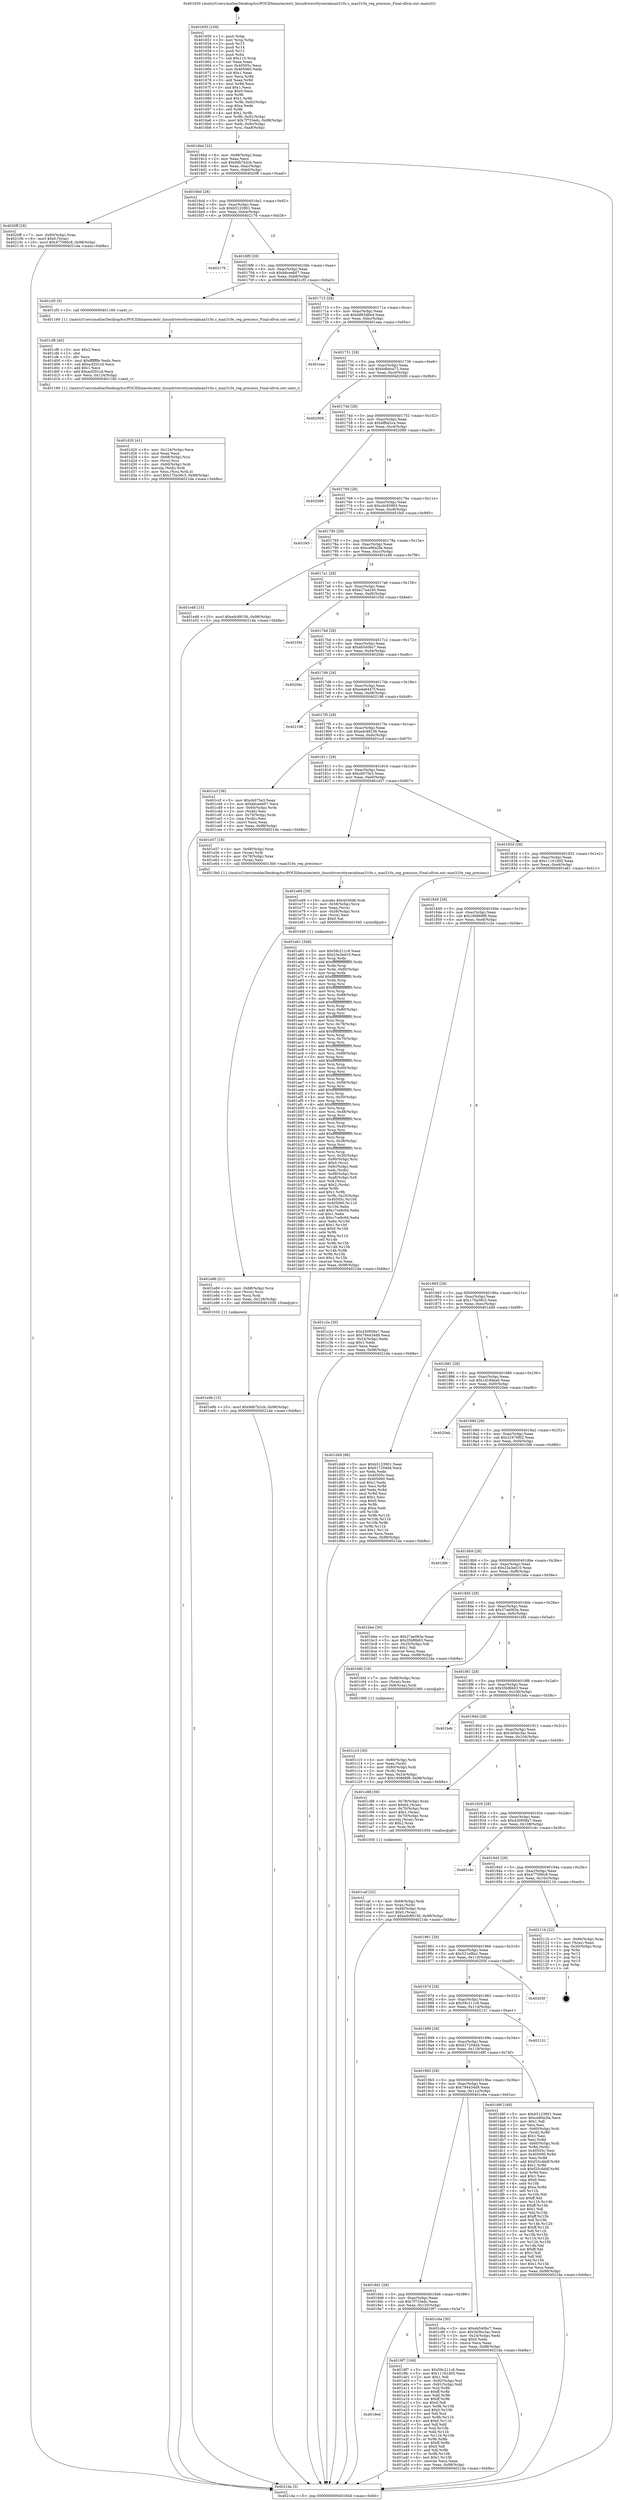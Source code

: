 digraph "0x401650" {
  label = "0x401650 (/mnt/c/Users/mathe/Desktop/tcc/POCII/binaries/extr_linuxdriversttyserialmax310x.c_max310x_reg_precious_Final-ollvm.out::main(0))"
  labelloc = "t"
  node[shape=record]

  Entry [label="",width=0.3,height=0.3,shape=circle,fillcolor=black,style=filled]
  "0x4016bd" [label="{
     0x4016bd [32]\l
     | [instrs]\l
     &nbsp;&nbsp;0x4016bd \<+6\>: mov -0x98(%rbp),%eax\l
     &nbsp;&nbsp;0x4016c3 \<+2\>: mov %eax,%ecx\l
     &nbsp;&nbsp;0x4016c5 \<+6\>: sub $0x9db7b2cb,%ecx\l
     &nbsp;&nbsp;0x4016cb \<+6\>: mov %eax,-0xac(%rbp)\l
     &nbsp;&nbsp;0x4016d1 \<+6\>: mov %ecx,-0xb0(%rbp)\l
     &nbsp;&nbsp;0x4016d7 \<+6\>: je 00000000004020ff \<main+0xaaf\>\l
  }"]
  "0x4020ff" [label="{
     0x4020ff [28]\l
     | [instrs]\l
     &nbsp;&nbsp;0x4020ff \<+7\>: mov -0x90(%rbp),%rax\l
     &nbsp;&nbsp;0x402106 \<+6\>: movl $0x0,(%rax)\l
     &nbsp;&nbsp;0x40210c \<+10\>: movl $0x477090c8,-0x98(%rbp)\l
     &nbsp;&nbsp;0x402116 \<+5\>: jmp 00000000004021da \<main+0xb8a\>\l
  }"]
  "0x4016dd" [label="{
     0x4016dd [28]\l
     | [instrs]\l
     &nbsp;&nbsp;0x4016dd \<+5\>: jmp 00000000004016e2 \<main+0x92\>\l
     &nbsp;&nbsp;0x4016e2 \<+6\>: mov -0xac(%rbp),%eax\l
     &nbsp;&nbsp;0x4016e8 \<+5\>: sub $0xb5123901,%eax\l
     &nbsp;&nbsp;0x4016ed \<+6\>: mov %eax,-0xb4(%rbp)\l
     &nbsp;&nbsp;0x4016f3 \<+6\>: je 0000000000402176 \<main+0xb26\>\l
  }"]
  Exit [label="",width=0.3,height=0.3,shape=circle,fillcolor=black,style=filled,peripheries=2]
  "0x402176" [label="{
     0x402176\l
  }", style=dashed]
  "0x4016f9" [label="{
     0x4016f9 [28]\l
     | [instrs]\l
     &nbsp;&nbsp;0x4016f9 \<+5\>: jmp 00000000004016fe \<main+0xae\>\l
     &nbsp;&nbsp;0x4016fe \<+6\>: mov -0xac(%rbp),%eax\l
     &nbsp;&nbsp;0x401704 \<+5\>: sub $0xb6ceeb07,%eax\l
     &nbsp;&nbsp;0x401709 \<+6\>: mov %eax,-0xb8(%rbp)\l
     &nbsp;&nbsp;0x40170f \<+6\>: je 0000000000401cf3 \<main+0x6a3\>\l
  }"]
  "0x401e9b" [label="{
     0x401e9b [15]\l
     | [instrs]\l
     &nbsp;&nbsp;0x401e9b \<+10\>: movl $0x9db7b2cb,-0x98(%rbp)\l
     &nbsp;&nbsp;0x401ea5 \<+5\>: jmp 00000000004021da \<main+0xb8a\>\l
  }"]
  "0x401cf3" [label="{
     0x401cf3 [5]\l
     | [instrs]\l
     &nbsp;&nbsp;0x401cf3 \<+5\>: call 0000000000401160 \<next_i\>\l
     | [calls]\l
     &nbsp;&nbsp;0x401160 \{1\} (/mnt/c/Users/mathe/Desktop/tcc/POCII/binaries/extr_linuxdriversttyserialmax310x.c_max310x_reg_precious_Final-ollvm.out::next_i)\l
  }"]
  "0x401715" [label="{
     0x401715 [28]\l
     | [instrs]\l
     &nbsp;&nbsp;0x401715 \<+5\>: jmp 000000000040171a \<main+0xca\>\l
     &nbsp;&nbsp;0x40171a \<+6\>: mov -0xac(%rbp),%eax\l
     &nbsp;&nbsp;0x401720 \<+5\>: sub $0xb883d6e4,%eax\l
     &nbsp;&nbsp;0x401725 \<+6\>: mov %eax,-0xbc(%rbp)\l
     &nbsp;&nbsp;0x40172b \<+6\>: je 0000000000401eaa \<main+0x85a\>\l
  }"]
  "0x401e86" [label="{
     0x401e86 [21]\l
     | [instrs]\l
     &nbsp;&nbsp;0x401e86 \<+4\>: mov -0x68(%rbp),%rcx\l
     &nbsp;&nbsp;0x401e8a \<+3\>: mov (%rcx),%rcx\l
     &nbsp;&nbsp;0x401e8d \<+3\>: mov %rcx,%rdi\l
     &nbsp;&nbsp;0x401e90 \<+6\>: mov %eax,-0x128(%rbp)\l
     &nbsp;&nbsp;0x401e96 \<+5\>: call 0000000000401030 \<free@plt\>\l
     | [calls]\l
     &nbsp;&nbsp;0x401030 \{1\} (unknown)\l
  }"]
  "0x401eaa" [label="{
     0x401eaa\l
  }", style=dashed]
  "0x401731" [label="{
     0x401731 [28]\l
     | [instrs]\l
     &nbsp;&nbsp;0x401731 \<+5\>: jmp 0000000000401736 \<main+0xe6\>\l
     &nbsp;&nbsp;0x401736 \<+6\>: mov -0xac(%rbp),%eax\l
     &nbsp;&nbsp;0x40173c \<+5\>: sub $0xbdbbca72,%eax\l
     &nbsp;&nbsp;0x401741 \<+6\>: mov %eax,-0xc0(%rbp)\l
     &nbsp;&nbsp;0x401747 \<+6\>: je 0000000000402009 \<main+0x9b9\>\l
  }"]
  "0x401e69" [label="{
     0x401e69 [29]\l
     | [instrs]\l
     &nbsp;&nbsp;0x401e69 \<+10\>: movabs $0x4030d6,%rdi\l
     &nbsp;&nbsp;0x401e73 \<+4\>: mov -0x58(%rbp),%rcx\l
     &nbsp;&nbsp;0x401e77 \<+2\>: mov %eax,(%rcx)\l
     &nbsp;&nbsp;0x401e79 \<+4\>: mov -0x58(%rbp),%rcx\l
     &nbsp;&nbsp;0x401e7d \<+2\>: mov (%rcx),%esi\l
     &nbsp;&nbsp;0x401e7f \<+2\>: mov $0x0,%al\l
     &nbsp;&nbsp;0x401e81 \<+5\>: call 0000000000401040 \<printf@plt\>\l
     | [calls]\l
     &nbsp;&nbsp;0x401040 \{1\} (unknown)\l
  }"]
  "0x402009" [label="{
     0x402009\l
  }", style=dashed]
  "0x40174d" [label="{
     0x40174d [28]\l
     | [instrs]\l
     &nbsp;&nbsp;0x40174d \<+5\>: jmp 0000000000401752 \<main+0x102\>\l
     &nbsp;&nbsp;0x401752 \<+6\>: mov -0xac(%rbp),%eax\l
     &nbsp;&nbsp;0x401758 \<+5\>: sub $0xbffbd2ca,%eax\l
     &nbsp;&nbsp;0x40175d \<+6\>: mov %eax,-0xc4(%rbp)\l
     &nbsp;&nbsp;0x401763 \<+6\>: je 0000000000402089 \<main+0xa39\>\l
  }"]
  "0x401d20" [label="{
     0x401d20 [41]\l
     | [instrs]\l
     &nbsp;&nbsp;0x401d20 \<+6\>: mov -0x124(%rbp),%ecx\l
     &nbsp;&nbsp;0x401d26 \<+3\>: imul %eax,%ecx\l
     &nbsp;&nbsp;0x401d29 \<+4\>: mov -0x68(%rbp),%rsi\l
     &nbsp;&nbsp;0x401d2d \<+3\>: mov (%rsi),%rsi\l
     &nbsp;&nbsp;0x401d30 \<+4\>: mov -0x60(%rbp),%rdi\l
     &nbsp;&nbsp;0x401d34 \<+3\>: movslq (%rdi),%rdi\l
     &nbsp;&nbsp;0x401d37 \<+3\>: mov %ecx,(%rsi,%rdi,4)\l
     &nbsp;&nbsp;0x401d3a \<+10\>: movl $0x170a38c3,-0x98(%rbp)\l
     &nbsp;&nbsp;0x401d44 \<+5\>: jmp 00000000004021da \<main+0xb8a\>\l
  }"]
  "0x402089" [label="{
     0x402089\l
  }", style=dashed]
  "0x401769" [label="{
     0x401769 [28]\l
     | [instrs]\l
     &nbsp;&nbsp;0x401769 \<+5\>: jmp 000000000040176e \<main+0x11e\>\l
     &nbsp;&nbsp;0x40176e \<+6\>: mov -0xac(%rbp),%eax\l
     &nbsp;&nbsp;0x401774 \<+5\>: sub $0xcdc83993,%eax\l
     &nbsp;&nbsp;0x401779 \<+6\>: mov %eax,-0xc8(%rbp)\l
     &nbsp;&nbsp;0x40177f \<+6\>: je 0000000000401fe5 \<main+0x995\>\l
  }"]
  "0x401cf8" [label="{
     0x401cf8 [40]\l
     | [instrs]\l
     &nbsp;&nbsp;0x401cf8 \<+5\>: mov $0x2,%ecx\l
     &nbsp;&nbsp;0x401cfd \<+1\>: cltd\l
     &nbsp;&nbsp;0x401cfe \<+2\>: idiv %ecx\l
     &nbsp;&nbsp;0x401d00 \<+6\>: imul $0xfffffffe,%edx,%ecx\l
     &nbsp;&nbsp;0x401d06 \<+6\>: sub $0xacf201cd,%ecx\l
     &nbsp;&nbsp;0x401d0c \<+3\>: add $0x1,%ecx\l
     &nbsp;&nbsp;0x401d0f \<+6\>: add $0xacf201cd,%ecx\l
     &nbsp;&nbsp;0x401d15 \<+6\>: mov %ecx,-0x124(%rbp)\l
     &nbsp;&nbsp;0x401d1b \<+5\>: call 0000000000401160 \<next_i\>\l
     | [calls]\l
     &nbsp;&nbsp;0x401160 \{1\} (/mnt/c/Users/mathe/Desktop/tcc/POCII/binaries/extr_linuxdriversttyserialmax310x.c_max310x_reg_precious_Final-ollvm.out::next_i)\l
  }"]
  "0x401fe5" [label="{
     0x401fe5\l
  }", style=dashed]
  "0x401785" [label="{
     0x401785 [28]\l
     | [instrs]\l
     &nbsp;&nbsp;0x401785 \<+5\>: jmp 000000000040178a \<main+0x13a\>\l
     &nbsp;&nbsp;0x40178a \<+6\>: mov -0xac(%rbp),%eax\l
     &nbsp;&nbsp;0x401790 \<+5\>: sub $0xce90a2fa,%eax\l
     &nbsp;&nbsp;0x401795 \<+6\>: mov %eax,-0xcc(%rbp)\l
     &nbsp;&nbsp;0x40179b \<+6\>: je 0000000000401e48 \<main+0x7f8\>\l
  }"]
  "0x401caf" [label="{
     0x401caf [32]\l
     | [instrs]\l
     &nbsp;&nbsp;0x401caf \<+4\>: mov -0x68(%rbp),%rdi\l
     &nbsp;&nbsp;0x401cb3 \<+3\>: mov %rax,(%rdi)\l
     &nbsp;&nbsp;0x401cb6 \<+4\>: mov -0x60(%rbp),%rax\l
     &nbsp;&nbsp;0x401cba \<+6\>: movl $0x0,(%rax)\l
     &nbsp;&nbsp;0x401cc0 \<+10\>: movl $0xedc89156,-0x98(%rbp)\l
     &nbsp;&nbsp;0x401cca \<+5\>: jmp 00000000004021da \<main+0xb8a\>\l
  }"]
  "0x401e48" [label="{
     0x401e48 [15]\l
     | [instrs]\l
     &nbsp;&nbsp;0x401e48 \<+10\>: movl $0xedc89156,-0x98(%rbp)\l
     &nbsp;&nbsp;0x401e52 \<+5\>: jmp 00000000004021da \<main+0xb8a\>\l
  }"]
  "0x4017a1" [label="{
     0x4017a1 [28]\l
     | [instrs]\l
     &nbsp;&nbsp;0x4017a1 \<+5\>: jmp 00000000004017a6 \<main+0x156\>\l
     &nbsp;&nbsp;0x4017a6 \<+6\>: mov -0xac(%rbp),%eax\l
     &nbsp;&nbsp;0x4017ac \<+5\>: sub $0xe27a4240,%eax\l
     &nbsp;&nbsp;0x4017b1 \<+6\>: mov %eax,-0xd0(%rbp)\l
     &nbsp;&nbsp;0x4017b7 \<+6\>: je 0000000000401f3d \<main+0x8ed\>\l
  }"]
  "0x401c10" [label="{
     0x401c10 [30]\l
     | [instrs]\l
     &nbsp;&nbsp;0x401c10 \<+4\>: mov -0x80(%rbp),%rdi\l
     &nbsp;&nbsp;0x401c14 \<+2\>: mov %eax,(%rdi)\l
     &nbsp;&nbsp;0x401c16 \<+4\>: mov -0x80(%rbp),%rdi\l
     &nbsp;&nbsp;0x401c1a \<+2\>: mov (%rdi),%eax\l
     &nbsp;&nbsp;0x401c1c \<+3\>: mov %eax,-0x24(%rbp)\l
     &nbsp;&nbsp;0x401c1f \<+10\>: movl $0x160868f9,-0x98(%rbp)\l
     &nbsp;&nbsp;0x401c29 \<+5\>: jmp 00000000004021da \<main+0xb8a\>\l
  }"]
  "0x401f3d" [label="{
     0x401f3d\l
  }", style=dashed]
  "0x4017bd" [label="{
     0x4017bd [28]\l
     | [instrs]\l
     &nbsp;&nbsp;0x4017bd \<+5\>: jmp 00000000004017c2 \<main+0x172\>\l
     &nbsp;&nbsp;0x4017c2 \<+6\>: mov -0xac(%rbp),%eax\l
     &nbsp;&nbsp;0x4017c8 \<+5\>: sub $0xeb540bc7,%eax\l
     &nbsp;&nbsp;0x4017cd \<+6\>: mov %eax,-0xd4(%rbp)\l
     &nbsp;&nbsp;0x4017d3 \<+6\>: je 00000000004020dc \<main+0xa8c\>\l
  }"]
  "0x401650" [label="{
     0x401650 [109]\l
     | [instrs]\l
     &nbsp;&nbsp;0x401650 \<+1\>: push %rbp\l
     &nbsp;&nbsp;0x401651 \<+3\>: mov %rsp,%rbp\l
     &nbsp;&nbsp;0x401654 \<+2\>: push %r15\l
     &nbsp;&nbsp;0x401656 \<+2\>: push %r14\l
     &nbsp;&nbsp;0x401658 \<+2\>: push %r12\l
     &nbsp;&nbsp;0x40165a \<+1\>: push %rbx\l
     &nbsp;&nbsp;0x40165b \<+7\>: sub $0x110,%rsp\l
     &nbsp;&nbsp;0x401662 \<+2\>: xor %eax,%eax\l
     &nbsp;&nbsp;0x401664 \<+7\>: mov 0x40505c,%ecx\l
     &nbsp;&nbsp;0x40166b \<+7\>: mov 0x405060,%edx\l
     &nbsp;&nbsp;0x401672 \<+3\>: sub $0x1,%eax\l
     &nbsp;&nbsp;0x401675 \<+3\>: mov %ecx,%r8d\l
     &nbsp;&nbsp;0x401678 \<+3\>: add %eax,%r8d\l
     &nbsp;&nbsp;0x40167b \<+4\>: imul %r8d,%ecx\l
     &nbsp;&nbsp;0x40167f \<+3\>: and $0x1,%ecx\l
     &nbsp;&nbsp;0x401682 \<+3\>: cmp $0x0,%ecx\l
     &nbsp;&nbsp;0x401685 \<+4\>: sete %r9b\l
     &nbsp;&nbsp;0x401689 \<+4\>: and $0x1,%r9b\l
     &nbsp;&nbsp;0x40168d \<+7\>: mov %r9b,-0x92(%rbp)\l
     &nbsp;&nbsp;0x401694 \<+3\>: cmp $0xa,%edx\l
     &nbsp;&nbsp;0x401697 \<+4\>: setl %r9b\l
     &nbsp;&nbsp;0x40169b \<+4\>: and $0x1,%r9b\l
     &nbsp;&nbsp;0x40169f \<+7\>: mov %r9b,-0x91(%rbp)\l
     &nbsp;&nbsp;0x4016a6 \<+10\>: movl $0x7f733edc,-0x98(%rbp)\l
     &nbsp;&nbsp;0x4016b0 \<+6\>: mov %edi,-0x9c(%rbp)\l
     &nbsp;&nbsp;0x4016b6 \<+7\>: mov %rsi,-0xa8(%rbp)\l
  }"]
  "0x4020dc" [label="{
     0x4020dc\l
  }", style=dashed]
  "0x4017d9" [label="{
     0x4017d9 [28]\l
     | [instrs]\l
     &nbsp;&nbsp;0x4017d9 \<+5\>: jmp 00000000004017de \<main+0x18e\>\l
     &nbsp;&nbsp;0x4017de \<+6\>: mov -0xac(%rbp),%eax\l
     &nbsp;&nbsp;0x4017e4 \<+5\>: sub $0xeda6447f,%eax\l
     &nbsp;&nbsp;0x4017e9 \<+6\>: mov %eax,-0xd8(%rbp)\l
     &nbsp;&nbsp;0x4017ef \<+6\>: je 0000000000402198 \<main+0xb48\>\l
  }"]
  "0x4021da" [label="{
     0x4021da [5]\l
     | [instrs]\l
     &nbsp;&nbsp;0x4021da \<+5\>: jmp 00000000004016bd \<main+0x6d\>\l
  }"]
  "0x402198" [label="{
     0x402198\l
  }", style=dashed]
  "0x4017f5" [label="{
     0x4017f5 [28]\l
     | [instrs]\l
     &nbsp;&nbsp;0x4017f5 \<+5\>: jmp 00000000004017fa \<main+0x1aa\>\l
     &nbsp;&nbsp;0x4017fa \<+6\>: mov -0xac(%rbp),%eax\l
     &nbsp;&nbsp;0x401800 \<+5\>: sub $0xedc89156,%eax\l
     &nbsp;&nbsp;0x401805 \<+6\>: mov %eax,-0xdc(%rbp)\l
     &nbsp;&nbsp;0x40180b \<+6\>: je 0000000000401ccf \<main+0x67f\>\l
  }"]
  "0x4019ed" [label="{
     0x4019ed\l
  }", style=dashed]
  "0x401ccf" [label="{
     0x401ccf [36]\l
     | [instrs]\l
     &nbsp;&nbsp;0x401ccf \<+5\>: mov $0xcb075e3,%eax\l
     &nbsp;&nbsp;0x401cd4 \<+5\>: mov $0xb6ceeb07,%ecx\l
     &nbsp;&nbsp;0x401cd9 \<+4\>: mov -0x60(%rbp),%rdx\l
     &nbsp;&nbsp;0x401cdd \<+2\>: mov (%rdx),%esi\l
     &nbsp;&nbsp;0x401cdf \<+4\>: mov -0x70(%rbp),%rdx\l
     &nbsp;&nbsp;0x401ce3 \<+2\>: cmp (%rdx),%esi\l
     &nbsp;&nbsp;0x401ce5 \<+3\>: cmovl %ecx,%eax\l
     &nbsp;&nbsp;0x401ce8 \<+6\>: mov %eax,-0x98(%rbp)\l
     &nbsp;&nbsp;0x401cee \<+5\>: jmp 00000000004021da \<main+0xb8a\>\l
  }"]
  "0x401811" [label="{
     0x401811 [28]\l
     | [instrs]\l
     &nbsp;&nbsp;0x401811 \<+5\>: jmp 0000000000401816 \<main+0x1c6\>\l
     &nbsp;&nbsp;0x401816 \<+6\>: mov -0xac(%rbp),%eax\l
     &nbsp;&nbsp;0x40181c \<+5\>: sub $0xcb075e3,%eax\l
     &nbsp;&nbsp;0x401821 \<+6\>: mov %eax,-0xe0(%rbp)\l
     &nbsp;&nbsp;0x401827 \<+6\>: je 0000000000401e57 \<main+0x807\>\l
  }"]
  "0x4019f7" [label="{
     0x4019f7 [106]\l
     | [instrs]\l
     &nbsp;&nbsp;0x4019f7 \<+5\>: mov $0x59c211c9,%eax\l
     &nbsp;&nbsp;0x4019fc \<+5\>: mov $0x11161d05,%ecx\l
     &nbsp;&nbsp;0x401a01 \<+2\>: mov $0x1,%dl\l
     &nbsp;&nbsp;0x401a03 \<+7\>: mov -0x92(%rbp),%sil\l
     &nbsp;&nbsp;0x401a0a \<+7\>: mov -0x91(%rbp),%dil\l
     &nbsp;&nbsp;0x401a11 \<+3\>: mov %sil,%r8b\l
     &nbsp;&nbsp;0x401a14 \<+4\>: xor $0xff,%r8b\l
     &nbsp;&nbsp;0x401a18 \<+3\>: mov %dil,%r9b\l
     &nbsp;&nbsp;0x401a1b \<+4\>: xor $0xff,%r9b\l
     &nbsp;&nbsp;0x401a1f \<+3\>: xor $0x0,%dl\l
     &nbsp;&nbsp;0x401a22 \<+3\>: mov %r8b,%r10b\l
     &nbsp;&nbsp;0x401a25 \<+4\>: and $0x0,%r10b\l
     &nbsp;&nbsp;0x401a29 \<+3\>: and %dl,%sil\l
     &nbsp;&nbsp;0x401a2c \<+3\>: mov %r9b,%r11b\l
     &nbsp;&nbsp;0x401a2f \<+4\>: and $0x0,%r11b\l
     &nbsp;&nbsp;0x401a33 \<+3\>: and %dl,%dil\l
     &nbsp;&nbsp;0x401a36 \<+3\>: or %sil,%r10b\l
     &nbsp;&nbsp;0x401a39 \<+3\>: or %dil,%r11b\l
     &nbsp;&nbsp;0x401a3c \<+3\>: xor %r11b,%r10b\l
     &nbsp;&nbsp;0x401a3f \<+3\>: or %r9b,%r8b\l
     &nbsp;&nbsp;0x401a42 \<+4\>: xor $0xff,%r8b\l
     &nbsp;&nbsp;0x401a46 \<+3\>: or $0x0,%dl\l
     &nbsp;&nbsp;0x401a49 \<+3\>: and %dl,%r8b\l
     &nbsp;&nbsp;0x401a4c \<+3\>: or %r8b,%r10b\l
     &nbsp;&nbsp;0x401a4f \<+4\>: test $0x1,%r10b\l
     &nbsp;&nbsp;0x401a53 \<+3\>: cmovne %ecx,%eax\l
     &nbsp;&nbsp;0x401a56 \<+6\>: mov %eax,-0x98(%rbp)\l
     &nbsp;&nbsp;0x401a5c \<+5\>: jmp 00000000004021da \<main+0xb8a\>\l
  }"]
  "0x401e57" [label="{
     0x401e57 [18]\l
     | [instrs]\l
     &nbsp;&nbsp;0x401e57 \<+4\>: mov -0x68(%rbp),%rax\l
     &nbsp;&nbsp;0x401e5b \<+3\>: mov (%rax),%rdi\l
     &nbsp;&nbsp;0x401e5e \<+4\>: mov -0x78(%rbp),%rax\l
     &nbsp;&nbsp;0x401e62 \<+2\>: mov (%rax),%esi\l
     &nbsp;&nbsp;0x401e64 \<+5\>: call 00000000004013b0 \<max310x_reg_precious\>\l
     | [calls]\l
     &nbsp;&nbsp;0x4013b0 \{1\} (/mnt/c/Users/mathe/Desktop/tcc/POCII/binaries/extr_linuxdriversttyserialmax310x.c_max310x_reg_precious_Final-ollvm.out::max310x_reg_precious)\l
  }"]
  "0x40182d" [label="{
     0x40182d [28]\l
     | [instrs]\l
     &nbsp;&nbsp;0x40182d \<+5\>: jmp 0000000000401832 \<main+0x1e2\>\l
     &nbsp;&nbsp;0x401832 \<+6\>: mov -0xac(%rbp),%eax\l
     &nbsp;&nbsp;0x401838 \<+5\>: sub $0x11161d05,%eax\l
     &nbsp;&nbsp;0x40183d \<+6\>: mov %eax,-0xe4(%rbp)\l
     &nbsp;&nbsp;0x401843 \<+6\>: je 0000000000401a61 \<main+0x411\>\l
  }"]
  "0x4019d1" [label="{
     0x4019d1 [28]\l
     | [instrs]\l
     &nbsp;&nbsp;0x4019d1 \<+5\>: jmp 00000000004019d6 \<main+0x386\>\l
     &nbsp;&nbsp;0x4019d6 \<+6\>: mov -0xac(%rbp),%eax\l
     &nbsp;&nbsp;0x4019dc \<+5\>: sub $0x7f733edc,%eax\l
     &nbsp;&nbsp;0x4019e1 \<+6\>: mov %eax,-0x120(%rbp)\l
     &nbsp;&nbsp;0x4019e7 \<+6\>: je 00000000004019f7 \<main+0x3a7\>\l
  }"]
  "0x401a61" [label="{
     0x401a61 [349]\l
     | [instrs]\l
     &nbsp;&nbsp;0x401a61 \<+5\>: mov $0x59c211c9,%eax\l
     &nbsp;&nbsp;0x401a66 \<+5\>: mov $0x23a3ed10,%ecx\l
     &nbsp;&nbsp;0x401a6b \<+3\>: mov %rsp,%rdx\l
     &nbsp;&nbsp;0x401a6e \<+4\>: add $0xfffffffffffffff0,%rdx\l
     &nbsp;&nbsp;0x401a72 \<+3\>: mov %rdx,%rsp\l
     &nbsp;&nbsp;0x401a75 \<+7\>: mov %rdx,-0x90(%rbp)\l
     &nbsp;&nbsp;0x401a7c \<+3\>: mov %rsp,%rdx\l
     &nbsp;&nbsp;0x401a7f \<+4\>: add $0xfffffffffffffff0,%rdx\l
     &nbsp;&nbsp;0x401a83 \<+3\>: mov %rdx,%rsp\l
     &nbsp;&nbsp;0x401a86 \<+3\>: mov %rsp,%rsi\l
     &nbsp;&nbsp;0x401a89 \<+4\>: add $0xfffffffffffffff0,%rsi\l
     &nbsp;&nbsp;0x401a8d \<+3\>: mov %rsi,%rsp\l
     &nbsp;&nbsp;0x401a90 \<+7\>: mov %rsi,-0x88(%rbp)\l
     &nbsp;&nbsp;0x401a97 \<+3\>: mov %rsp,%rsi\l
     &nbsp;&nbsp;0x401a9a \<+4\>: add $0xfffffffffffffff0,%rsi\l
     &nbsp;&nbsp;0x401a9e \<+3\>: mov %rsi,%rsp\l
     &nbsp;&nbsp;0x401aa1 \<+4\>: mov %rsi,-0x80(%rbp)\l
     &nbsp;&nbsp;0x401aa5 \<+3\>: mov %rsp,%rsi\l
     &nbsp;&nbsp;0x401aa8 \<+4\>: add $0xfffffffffffffff0,%rsi\l
     &nbsp;&nbsp;0x401aac \<+3\>: mov %rsi,%rsp\l
     &nbsp;&nbsp;0x401aaf \<+4\>: mov %rsi,-0x78(%rbp)\l
     &nbsp;&nbsp;0x401ab3 \<+3\>: mov %rsp,%rsi\l
     &nbsp;&nbsp;0x401ab6 \<+4\>: add $0xfffffffffffffff0,%rsi\l
     &nbsp;&nbsp;0x401aba \<+3\>: mov %rsi,%rsp\l
     &nbsp;&nbsp;0x401abd \<+4\>: mov %rsi,-0x70(%rbp)\l
     &nbsp;&nbsp;0x401ac1 \<+3\>: mov %rsp,%rsi\l
     &nbsp;&nbsp;0x401ac4 \<+4\>: add $0xfffffffffffffff0,%rsi\l
     &nbsp;&nbsp;0x401ac8 \<+3\>: mov %rsi,%rsp\l
     &nbsp;&nbsp;0x401acb \<+4\>: mov %rsi,-0x68(%rbp)\l
     &nbsp;&nbsp;0x401acf \<+3\>: mov %rsp,%rsi\l
     &nbsp;&nbsp;0x401ad2 \<+4\>: add $0xfffffffffffffff0,%rsi\l
     &nbsp;&nbsp;0x401ad6 \<+3\>: mov %rsi,%rsp\l
     &nbsp;&nbsp;0x401ad9 \<+4\>: mov %rsi,-0x60(%rbp)\l
     &nbsp;&nbsp;0x401add \<+3\>: mov %rsp,%rsi\l
     &nbsp;&nbsp;0x401ae0 \<+4\>: add $0xfffffffffffffff0,%rsi\l
     &nbsp;&nbsp;0x401ae4 \<+3\>: mov %rsi,%rsp\l
     &nbsp;&nbsp;0x401ae7 \<+4\>: mov %rsi,-0x58(%rbp)\l
     &nbsp;&nbsp;0x401aeb \<+3\>: mov %rsp,%rsi\l
     &nbsp;&nbsp;0x401aee \<+4\>: add $0xfffffffffffffff0,%rsi\l
     &nbsp;&nbsp;0x401af2 \<+3\>: mov %rsi,%rsp\l
     &nbsp;&nbsp;0x401af5 \<+4\>: mov %rsi,-0x50(%rbp)\l
     &nbsp;&nbsp;0x401af9 \<+3\>: mov %rsp,%rsi\l
     &nbsp;&nbsp;0x401afc \<+4\>: add $0xfffffffffffffff0,%rsi\l
     &nbsp;&nbsp;0x401b00 \<+3\>: mov %rsi,%rsp\l
     &nbsp;&nbsp;0x401b03 \<+4\>: mov %rsi,-0x48(%rbp)\l
     &nbsp;&nbsp;0x401b07 \<+3\>: mov %rsp,%rsi\l
     &nbsp;&nbsp;0x401b0a \<+4\>: add $0xfffffffffffffff0,%rsi\l
     &nbsp;&nbsp;0x401b0e \<+3\>: mov %rsi,%rsp\l
     &nbsp;&nbsp;0x401b11 \<+4\>: mov %rsi,-0x40(%rbp)\l
     &nbsp;&nbsp;0x401b15 \<+3\>: mov %rsp,%rsi\l
     &nbsp;&nbsp;0x401b18 \<+4\>: add $0xfffffffffffffff0,%rsi\l
     &nbsp;&nbsp;0x401b1c \<+3\>: mov %rsi,%rsp\l
     &nbsp;&nbsp;0x401b1f \<+4\>: mov %rsi,-0x38(%rbp)\l
     &nbsp;&nbsp;0x401b23 \<+3\>: mov %rsp,%rsi\l
     &nbsp;&nbsp;0x401b26 \<+4\>: add $0xfffffffffffffff0,%rsi\l
     &nbsp;&nbsp;0x401b2a \<+3\>: mov %rsi,%rsp\l
     &nbsp;&nbsp;0x401b2d \<+4\>: mov %rsi,-0x30(%rbp)\l
     &nbsp;&nbsp;0x401b31 \<+7\>: mov -0x90(%rbp),%rsi\l
     &nbsp;&nbsp;0x401b38 \<+6\>: movl $0x0,(%rsi)\l
     &nbsp;&nbsp;0x401b3e \<+6\>: mov -0x9c(%rbp),%edi\l
     &nbsp;&nbsp;0x401b44 \<+2\>: mov %edi,(%rdx)\l
     &nbsp;&nbsp;0x401b46 \<+7\>: mov -0x88(%rbp),%rsi\l
     &nbsp;&nbsp;0x401b4d \<+7\>: mov -0xa8(%rbp),%r8\l
     &nbsp;&nbsp;0x401b54 \<+3\>: mov %r8,(%rsi)\l
     &nbsp;&nbsp;0x401b57 \<+3\>: cmpl $0x2,(%rdx)\l
     &nbsp;&nbsp;0x401b5a \<+4\>: setne %r9b\l
     &nbsp;&nbsp;0x401b5e \<+4\>: and $0x1,%r9b\l
     &nbsp;&nbsp;0x401b62 \<+4\>: mov %r9b,-0x25(%rbp)\l
     &nbsp;&nbsp;0x401b66 \<+8\>: mov 0x40505c,%r10d\l
     &nbsp;&nbsp;0x401b6e \<+8\>: mov 0x405060,%r11d\l
     &nbsp;&nbsp;0x401b76 \<+3\>: mov %r10d,%ebx\l
     &nbsp;&nbsp;0x401b79 \<+6\>: add $0xc7ce9c6d,%ebx\l
     &nbsp;&nbsp;0x401b7f \<+3\>: sub $0x1,%ebx\l
     &nbsp;&nbsp;0x401b82 \<+6\>: sub $0xc7ce9c6d,%ebx\l
     &nbsp;&nbsp;0x401b88 \<+4\>: imul %ebx,%r10d\l
     &nbsp;&nbsp;0x401b8c \<+4\>: and $0x1,%r10d\l
     &nbsp;&nbsp;0x401b90 \<+4\>: cmp $0x0,%r10d\l
     &nbsp;&nbsp;0x401b94 \<+4\>: sete %r9b\l
     &nbsp;&nbsp;0x401b98 \<+4\>: cmp $0xa,%r11d\l
     &nbsp;&nbsp;0x401b9c \<+4\>: setl %r14b\l
     &nbsp;&nbsp;0x401ba0 \<+3\>: mov %r9b,%r15b\l
     &nbsp;&nbsp;0x401ba3 \<+3\>: and %r14b,%r15b\l
     &nbsp;&nbsp;0x401ba6 \<+3\>: xor %r14b,%r9b\l
     &nbsp;&nbsp;0x401ba9 \<+3\>: or %r9b,%r15b\l
     &nbsp;&nbsp;0x401bac \<+4\>: test $0x1,%r15b\l
     &nbsp;&nbsp;0x401bb0 \<+3\>: cmovne %ecx,%eax\l
     &nbsp;&nbsp;0x401bb3 \<+6\>: mov %eax,-0x98(%rbp)\l
     &nbsp;&nbsp;0x401bb9 \<+5\>: jmp 00000000004021da \<main+0xb8a\>\l
  }"]
  "0x401849" [label="{
     0x401849 [28]\l
     | [instrs]\l
     &nbsp;&nbsp;0x401849 \<+5\>: jmp 000000000040184e \<main+0x1fe\>\l
     &nbsp;&nbsp;0x40184e \<+6\>: mov -0xac(%rbp),%eax\l
     &nbsp;&nbsp;0x401854 \<+5\>: sub $0x160868f9,%eax\l
     &nbsp;&nbsp;0x401859 \<+6\>: mov %eax,-0xe8(%rbp)\l
     &nbsp;&nbsp;0x40185f \<+6\>: je 0000000000401c2e \<main+0x5de\>\l
  }"]
  "0x401c6a" [label="{
     0x401c6a [30]\l
     | [instrs]\l
     &nbsp;&nbsp;0x401c6a \<+5\>: mov $0xeb540bc7,%eax\l
     &nbsp;&nbsp;0x401c6f \<+5\>: mov $0x3e5bc3ac,%ecx\l
     &nbsp;&nbsp;0x401c74 \<+3\>: mov -0x24(%rbp),%edx\l
     &nbsp;&nbsp;0x401c77 \<+3\>: cmp $0x0,%edx\l
     &nbsp;&nbsp;0x401c7a \<+3\>: cmove %ecx,%eax\l
     &nbsp;&nbsp;0x401c7d \<+6\>: mov %eax,-0x98(%rbp)\l
     &nbsp;&nbsp;0x401c83 \<+5\>: jmp 00000000004021da \<main+0xb8a\>\l
  }"]
  "0x401c2e" [label="{
     0x401c2e [30]\l
     | [instrs]\l
     &nbsp;&nbsp;0x401c2e \<+5\>: mov $0x430958a7,%eax\l
     &nbsp;&nbsp;0x401c33 \<+5\>: mov $0x794434d9,%ecx\l
     &nbsp;&nbsp;0x401c38 \<+3\>: mov -0x24(%rbp),%edx\l
     &nbsp;&nbsp;0x401c3b \<+3\>: cmp $0x1,%edx\l
     &nbsp;&nbsp;0x401c3e \<+3\>: cmovl %ecx,%eax\l
     &nbsp;&nbsp;0x401c41 \<+6\>: mov %eax,-0x98(%rbp)\l
     &nbsp;&nbsp;0x401c47 \<+5\>: jmp 00000000004021da \<main+0xb8a\>\l
  }"]
  "0x401865" [label="{
     0x401865 [28]\l
     | [instrs]\l
     &nbsp;&nbsp;0x401865 \<+5\>: jmp 000000000040186a \<main+0x21a\>\l
     &nbsp;&nbsp;0x40186a \<+6\>: mov -0xac(%rbp),%eax\l
     &nbsp;&nbsp;0x401870 \<+5\>: sub $0x170a38c3,%eax\l
     &nbsp;&nbsp;0x401875 \<+6\>: mov %eax,-0xec(%rbp)\l
     &nbsp;&nbsp;0x40187b \<+6\>: je 0000000000401d49 \<main+0x6f9\>\l
  }"]
  "0x4019b5" [label="{
     0x4019b5 [28]\l
     | [instrs]\l
     &nbsp;&nbsp;0x4019b5 \<+5\>: jmp 00000000004019ba \<main+0x36a\>\l
     &nbsp;&nbsp;0x4019ba \<+6\>: mov -0xac(%rbp),%eax\l
     &nbsp;&nbsp;0x4019c0 \<+5\>: sub $0x794434d9,%eax\l
     &nbsp;&nbsp;0x4019c5 \<+6\>: mov %eax,-0x11c(%rbp)\l
     &nbsp;&nbsp;0x4019cb \<+6\>: je 0000000000401c6a \<main+0x61a\>\l
  }"]
  "0x401d49" [label="{
     0x401d49 [86]\l
     | [instrs]\l
     &nbsp;&nbsp;0x401d49 \<+5\>: mov $0xb5123901,%eax\l
     &nbsp;&nbsp;0x401d4e \<+5\>: mov $0x617204d4,%ecx\l
     &nbsp;&nbsp;0x401d53 \<+2\>: xor %edx,%edx\l
     &nbsp;&nbsp;0x401d55 \<+7\>: mov 0x40505c,%esi\l
     &nbsp;&nbsp;0x401d5c \<+7\>: mov 0x405060,%edi\l
     &nbsp;&nbsp;0x401d63 \<+3\>: sub $0x1,%edx\l
     &nbsp;&nbsp;0x401d66 \<+3\>: mov %esi,%r8d\l
     &nbsp;&nbsp;0x401d69 \<+3\>: add %edx,%r8d\l
     &nbsp;&nbsp;0x401d6c \<+4\>: imul %r8d,%esi\l
     &nbsp;&nbsp;0x401d70 \<+3\>: and $0x1,%esi\l
     &nbsp;&nbsp;0x401d73 \<+3\>: cmp $0x0,%esi\l
     &nbsp;&nbsp;0x401d76 \<+4\>: sete %r9b\l
     &nbsp;&nbsp;0x401d7a \<+3\>: cmp $0xa,%edi\l
     &nbsp;&nbsp;0x401d7d \<+4\>: setl %r10b\l
     &nbsp;&nbsp;0x401d81 \<+3\>: mov %r9b,%r11b\l
     &nbsp;&nbsp;0x401d84 \<+3\>: and %r10b,%r11b\l
     &nbsp;&nbsp;0x401d87 \<+3\>: xor %r10b,%r9b\l
     &nbsp;&nbsp;0x401d8a \<+3\>: or %r9b,%r11b\l
     &nbsp;&nbsp;0x401d8d \<+4\>: test $0x1,%r11b\l
     &nbsp;&nbsp;0x401d91 \<+3\>: cmovne %ecx,%eax\l
     &nbsp;&nbsp;0x401d94 \<+6\>: mov %eax,-0x98(%rbp)\l
     &nbsp;&nbsp;0x401d9a \<+5\>: jmp 00000000004021da \<main+0xb8a\>\l
  }"]
  "0x401881" [label="{
     0x401881 [28]\l
     | [instrs]\l
     &nbsp;&nbsp;0x401881 \<+5\>: jmp 0000000000401886 \<main+0x236\>\l
     &nbsp;&nbsp;0x401886 \<+6\>: mov -0xac(%rbp),%eax\l
     &nbsp;&nbsp;0x40188c \<+5\>: sub $0x1d18dea6,%eax\l
     &nbsp;&nbsp;0x401891 \<+6\>: mov %eax,-0xf0(%rbp)\l
     &nbsp;&nbsp;0x401897 \<+6\>: je 00000000004020eb \<main+0xa9b\>\l
  }"]
  "0x401d9f" [label="{
     0x401d9f [169]\l
     | [instrs]\l
     &nbsp;&nbsp;0x401d9f \<+5\>: mov $0xb5123901,%eax\l
     &nbsp;&nbsp;0x401da4 \<+5\>: mov $0xce90a2fa,%ecx\l
     &nbsp;&nbsp;0x401da9 \<+2\>: mov $0x1,%dl\l
     &nbsp;&nbsp;0x401dab \<+2\>: xor %esi,%esi\l
     &nbsp;&nbsp;0x401dad \<+4\>: mov -0x60(%rbp),%rdi\l
     &nbsp;&nbsp;0x401db1 \<+3\>: mov (%rdi),%r8d\l
     &nbsp;&nbsp;0x401db4 \<+3\>: sub $0x1,%esi\l
     &nbsp;&nbsp;0x401db7 \<+3\>: sub %esi,%r8d\l
     &nbsp;&nbsp;0x401dba \<+4\>: mov -0x60(%rbp),%rdi\l
     &nbsp;&nbsp;0x401dbe \<+3\>: mov %r8d,(%rdi)\l
     &nbsp;&nbsp;0x401dc1 \<+7\>: mov 0x40505c,%esi\l
     &nbsp;&nbsp;0x401dc8 \<+8\>: mov 0x405060,%r8d\l
     &nbsp;&nbsp;0x401dd0 \<+3\>: mov %esi,%r9d\l
     &nbsp;&nbsp;0x401dd3 \<+7\>: add $0xf25cdddf,%r9d\l
     &nbsp;&nbsp;0x401dda \<+4\>: sub $0x1,%r9d\l
     &nbsp;&nbsp;0x401dde \<+7\>: sub $0xf25cdddf,%r9d\l
     &nbsp;&nbsp;0x401de5 \<+4\>: imul %r9d,%esi\l
     &nbsp;&nbsp;0x401de9 \<+3\>: and $0x1,%esi\l
     &nbsp;&nbsp;0x401dec \<+3\>: cmp $0x0,%esi\l
     &nbsp;&nbsp;0x401def \<+4\>: sete %r10b\l
     &nbsp;&nbsp;0x401df3 \<+4\>: cmp $0xa,%r8d\l
     &nbsp;&nbsp;0x401df7 \<+4\>: setl %r11b\l
     &nbsp;&nbsp;0x401dfb \<+3\>: mov %r10b,%bl\l
     &nbsp;&nbsp;0x401dfe \<+3\>: xor $0xff,%bl\l
     &nbsp;&nbsp;0x401e01 \<+3\>: mov %r11b,%r14b\l
     &nbsp;&nbsp;0x401e04 \<+4\>: xor $0xff,%r14b\l
     &nbsp;&nbsp;0x401e08 \<+3\>: xor $0x1,%dl\l
     &nbsp;&nbsp;0x401e0b \<+3\>: mov %bl,%r15b\l
     &nbsp;&nbsp;0x401e0e \<+4\>: and $0xff,%r15b\l
     &nbsp;&nbsp;0x401e12 \<+3\>: and %dl,%r10b\l
     &nbsp;&nbsp;0x401e15 \<+3\>: mov %r14b,%r12b\l
     &nbsp;&nbsp;0x401e18 \<+4\>: and $0xff,%r12b\l
     &nbsp;&nbsp;0x401e1c \<+3\>: and %dl,%r11b\l
     &nbsp;&nbsp;0x401e1f \<+3\>: or %r10b,%r15b\l
     &nbsp;&nbsp;0x401e22 \<+3\>: or %r11b,%r12b\l
     &nbsp;&nbsp;0x401e25 \<+3\>: xor %r12b,%r15b\l
     &nbsp;&nbsp;0x401e28 \<+3\>: or %r14b,%bl\l
     &nbsp;&nbsp;0x401e2b \<+3\>: xor $0xff,%bl\l
     &nbsp;&nbsp;0x401e2e \<+3\>: or $0x1,%dl\l
     &nbsp;&nbsp;0x401e31 \<+2\>: and %dl,%bl\l
     &nbsp;&nbsp;0x401e33 \<+3\>: or %bl,%r15b\l
     &nbsp;&nbsp;0x401e36 \<+4\>: test $0x1,%r15b\l
     &nbsp;&nbsp;0x401e3a \<+3\>: cmovne %ecx,%eax\l
     &nbsp;&nbsp;0x401e3d \<+6\>: mov %eax,-0x98(%rbp)\l
     &nbsp;&nbsp;0x401e43 \<+5\>: jmp 00000000004021da \<main+0xb8a\>\l
  }"]
  "0x4020eb" [label="{
     0x4020eb\l
  }", style=dashed]
  "0x40189d" [label="{
     0x40189d [28]\l
     | [instrs]\l
     &nbsp;&nbsp;0x40189d \<+5\>: jmp 00000000004018a2 \<main+0x252\>\l
     &nbsp;&nbsp;0x4018a2 \<+6\>: mov -0xac(%rbp),%eax\l
     &nbsp;&nbsp;0x4018a8 \<+5\>: sub $0x22476f02,%eax\l
     &nbsp;&nbsp;0x4018ad \<+6\>: mov %eax,-0xf4(%rbp)\l
     &nbsp;&nbsp;0x4018b3 \<+6\>: je 0000000000401fd6 \<main+0x986\>\l
  }"]
  "0x401999" [label="{
     0x401999 [28]\l
     | [instrs]\l
     &nbsp;&nbsp;0x401999 \<+5\>: jmp 000000000040199e \<main+0x34e\>\l
     &nbsp;&nbsp;0x40199e \<+6\>: mov -0xac(%rbp),%eax\l
     &nbsp;&nbsp;0x4019a4 \<+5\>: sub $0x617204d4,%eax\l
     &nbsp;&nbsp;0x4019a9 \<+6\>: mov %eax,-0x118(%rbp)\l
     &nbsp;&nbsp;0x4019af \<+6\>: je 0000000000401d9f \<main+0x74f\>\l
  }"]
  "0x401fd6" [label="{
     0x401fd6\l
  }", style=dashed]
  "0x4018b9" [label="{
     0x4018b9 [28]\l
     | [instrs]\l
     &nbsp;&nbsp;0x4018b9 \<+5\>: jmp 00000000004018be \<main+0x26e\>\l
     &nbsp;&nbsp;0x4018be \<+6\>: mov -0xac(%rbp),%eax\l
     &nbsp;&nbsp;0x4018c4 \<+5\>: sub $0x23a3ed10,%eax\l
     &nbsp;&nbsp;0x4018c9 \<+6\>: mov %eax,-0xf8(%rbp)\l
     &nbsp;&nbsp;0x4018cf \<+6\>: je 0000000000401bbe \<main+0x56e\>\l
  }"]
  "0x402131" [label="{
     0x402131\l
  }", style=dashed]
  "0x401bbe" [label="{
     0x401bbe [30]\l
     | [instrs]\l
     &nbsp;&nbsp;0x401bbe \<+5\>: mov $0x27ae063e,%eax\l
     &nbsp;&nbsp;0x401bc3 \<+5\>: mov $0x35bf6b63,%ecx\l
     &nbsp;&nbsp;0x401bc8 \<+3\>: mov -0x25(%rbp),%dl\l
     &nbsp;&nbsp;0x401bcb \<+3\>: test $0x1,%dl\l
     &nbsp;&nbsp;0x401bce \<+3\>: cmovne %ecx,%eax\l
     &nbsp;&nbsp;0x401bd1 \<+6\>: mov %eax,-0x98(%rbp)\l
     &nbsp;&nbsp;0x401bd7 \<+5\>: jmp 00000000004021da \<main+0xb8a\>\l
  }"]
  "0x4018d5" [label="{
     0x4018d5 [28]\l
     | [instrs]\l
     &nbsp;&nbsp;0x4018d5 \<+5\>: jmp 00000000004018da \<main+0x28a\>\l
     &nbsp;&nbsp;0x4018da \<+6\>: mov -0xac(%rbp),%eax\l
     &nbsp;&nbsp;0x4018e0 \<+5\>: sub $0x27ae063e,%eax\l
     &nbsp;&nbsp;0x4018e5 \<+6\>: mov %eax,-0xfc(%rbp)\l
     &nbsp;&nbsp;0x4018eb \<+6\>: je 0000000000401bfd \<main+0x5ad\>\l
  }"]
  "0x40197d" [label="{
     0x40197d [28]\l
     | [instrs]\l
     &nbsp;&nbsp;0x40197d \<+5\>: jmp 0000000000401982 \<main+0x332\>\l
     &nbsp;&nbsp;0x401982 \<+6\>: mov -0xac(%rbp),%eax\l
     &nbsp;&nbsp;0x401988 \<+5\>: sub $0x59c211c9,%eax\l
     &nbsp;&nbsp;0x40198d \<+6\>: mov %eax,-0x114(%rbp)\l
     &nbsp;&nbsp;0x401993 \<+6\>: je 0000000000402131 \<main+0xae1\>\l
  }"]
  "0x401bfd" [label="{
     0x401bfd [19]\l
     | [instrs]\l
     &nbsp;&nbsp;0x401bfd \<+7\>: mov -0x88(%rbp),%rax\l
     &nbsp;&nbsp;0x401c04 \<+3\>: mov (%rax),%rax\l
     &nbsp;&nbsp;0x401c07 \<+4\>: mov 0x8(%rax),%rdi\l
     &nbsp;&nbsp;0x401c0b \<+5\>: call 0000000000401060 \<atoi@plt\>\l
     | [calls]\l
     &nbsp;&nbsp;0x401060 \{1\} (unknown)\l
  }"]
  "0x4018f1" [label="{
     0x4018f1 [28]\l
     | [instrs]\l
     &nbsp;&nbsp;0x4018f1 \<+5\>: jmp 00000000004018f6 \<main+0x2a6\>\l
     &nbsp;&nbsp;0x4018f6 \<+6\>: mov -0xac(%rbp),%eax\l
     &nbsp;&nbsp;0x4018fc \<+5\>: sub $0x35bf6b63,%eax\l
     &nbsp;&nbsp;0x401901 \<+6\>: mov %eax,-0x100(%rbp)\l
     &nbsp;&nbsp;0x401907 \<+6\>: je 0000000000401bdc \<main+0x58c\>\l
  }"]
  "0x40205f" [label="{
     0x40205f\l
  }", style=dashed]
  "0x401bdc" [label="{
     0x401bdc\l
  }", style=dashed]
  "0x40190d" [label="{
     0x40190d [28]\l
     | [instrs]\l
     &nbsp;&nbsp;0x40190d \<+5\>: jmp 0000000000401912 \<main+0x2c2\>\l
     &nbsp;&nbsp;0x401912 \<+6\>: mov -0xac(%rbp),%eax\l
     &nbsp;&nbsp;0x401918 \<+5\>: sub $0x3e5bc3ac,%eax\l
     &nbsp;&nbsp;0x40191d \<+6\>: mov %eax,-0x104(%rbp)\l
     &nbsp;&nbsp;0x401923 \<+6\>: je 0000000000401c88 \<main+0x638\>\l
  }"]
  "0x401961" [label="{
     0x401961 [28]\l
     | [instrs]\l
     &nbsp;&nbsp;0x401961 \<+5\>: jmp 0000000000401966 \<main+0x316\>\l
     &nbsp;&nbsp;0x401966 \<+6\>: mov -0xac(%rbp),%eax\l
     &nbsp;&nbsp;0x40196c \<+5\>: sub $0x521ef8a1,%eax\l
     &nbsp;&nbsp;0x401971 \<+6\>: mov %eax,-0x110(%rbp)\l
     &nbsp;&nbsp;0x401977 \<+6\>: je 000000000040205f \<main+0xa0f\>\l
  }"]
  "0x401c88" [label="{
     0x401c88 [39]\l
     | [instrs]\l
     &nbsp;&nbsp;0x401c88 \<+4\>: mov -0x78(%rbp),%rax\l
     &nbsp;&nbsp;0x401c8c \<+6\>: movl $0x64,(%rax)\l
     &nbsp;&nbsp;0x401c92 \<+4\>: mov -0x70(%rbp),%rax\l
     &nbsp;&nbsp;0x401c96 \<+6\>: movl $0x1,(%rax)\l
     &nbsp;&nbsp;0x401c9c \<+4\>: mov -0x70(%rbp),%rax\l
     &nbsp;&nbsp;0x401ca0 \<+3\>: movslq (%rax),%rax\l
     &nbsp;&nbsp;0x401ca3 \<+4\>: shl $0x2,%rax\l
     &nbsp;&nbsp;0x401ca7 \<+3\>: mov %rax,%rdi\l
     &nbsp;&nbsp;0x401caa \<+5\>: call 0000000000401050 \<malloc@plt\>\l
     | [calls]\l
     &nbsp;&nbsp;0x401050 \{1\} (unknown)\l
  }"]
  "0x401929" [label="{
     0x401929 [28]\l
     | [instrs]\l
     &nbsp;&nbsp;0x401929 \<+5\>: jmp 000000000040192e \<main+0x2de\>\l
     &nbsp;&nbsp;0x40192e \<+6\>: mov -0xac(%rbp),%eax\l
     &nbsp;&nbsp;0x401934 \<+5\>: sub $0x430958a7,%eax\l
     &nbsp;&nbsp;0x401939 \<+6\>: mov %eax,-0x108(%rbp)\l
     &nbsp;&nbsp;0x40193f \<+6\>: je 0000000000401c4c \<main+0x5fc\>\l
  }"]
  "0x40211b" [label="{
     0x40211b [22]\l
     | [instrs]\l
     &nbsp;&nbsp;0x40211b \<+7\>: mov -0x90(%rbp),%rax\l
     &nbsp;&nbsp;0x402122 \<+2\>: mov (%rax),%eax\l
     &nbsp;&nbsp;0x402124 \<+4\>: lea -0x20(%rbp),%rsp\l
     &nbsp;&nbsp;0x402128 \<+1\>: pop %rbx\l
     &nbsp;&nbsp;0x402129 \<+2\>: pop %r12\l
     &nbsp;&nbsp;0x40212b \<+2\>: pop %r14\l
     &nbsp;&nbsp;0x40212d \<+2\>: pop %r15\l
     &nbsp;&nbsp;0x40212f \<+1\>: pop %rbp\l
     &nbsp;&nbsp;0x402130 \<+1\>: ret\l
  }"]
  "0x401c4c" [label="{
     0x401c4c\l
  }", style=dashed]
  "0x401945" [label="{
     0x401945 [28]\l
     | [instrs]\l
     &nbsp;&nbsp;0x401945 \<+5\>: jmp 000000000040194a \<main+0x2fa\>\l
     &nbsp;&nbsp;0x40194a \<+6\>: mov -0xac(%rbp),%eax\l
     &nbsp;&nbsp;0x401950 \<+5\>: sub $0x477090c8,%eax\l
     &nbsp;&nbsp;0x401955 \<+6\>: mov %eax,-0x10c(%rbp)\l
     &nbsp;&nbsp;0x40195b \<+6\>: je 000000000040211b \<main+0xacb\>\l
  }"]
  Entry -> "0x401650" [label=" 1"]
  "0x4016bd" -> "0x4020ff" [label=" 1"]
  "0x4016bd" -> "0x4016dd" [label=" 15"]
  "0x40211b" -> Exit [label=" 1"]
  "0x4016dd" -> "0x402176" [label=" 0"]
  "0x4016dd" -> "0x4016f9" [label=" 15"]
  "0x4020ff" -> "0x4021da" [label=" 1"]
  "0x4016f9" -> "0x401cf3" [label=" 1"]
  "0x4016f9" -> "0x401715" [label=" 14"]
  "0x401e9b" -> "0x4021da" [label=" 1"]
  "0x401715" -> "0x401eaa" [label=" 0"]
  "0x401715" -> "0x401731" [label=" 14"]
  "0x401e86" -> "0x401e9b" [label=" 1"]
  "0x401731" -> "0x402009" [label=" 0"]
  "0x401731" -> "0x40174d" [label=" 14"]
  "0x401e69" -> "0x401e86" [label=" 1"]
  "0x40174d" -> "0x402089" [label=" 0"]
  "0x40174d" -> "0x401769" [label=" 14"]
  "0x401e57" -> "0x401e69" [label=" 1"]
  "0x401769" -> "0x401fe5" [label=" 0"]
  "0x401769" -> "0x401785" [label=" 14"]
  "0x401e48" -> "0x4021da" [label=" 1"]
  "0x401785" -> "0x401e48" [label=" 1"]
  "0x401785" -> "0x4017a1" [label=" 13"]
  "0x401d9f" -> "0x4021da" [label=" 1"]
  "0x4017a1" -> "0x401f3d" [label=" 0"]
  "0x4017a1" -> "0x4017bd" [label=" 13"]
  "0x401d49" -> "0x4021da" [label=" 1"]
  "0x4017bd" -> "0x4020dc" [label=" 0"]
  "0x4017bd" -> "0x4017d9" [label=" 13"]
  "0x401cf8" -> "0x401d20" [label=" 1"]
  "0x4017d9" -> "0x402198" [label=" 0"]
  "0x4017d9" -> "0x4017f5" [label=" 13"]
  "0x401cf3" -> "0x401cf8" [label=" 1"]
  "0x4017f5" -> "0x401ccf" [label=" 2"]
  "0x4017f5" -> "0x401811" [label=" 11"]
  "0x401ccf" -> "0x4021da" [label=" 2"]
  "0x401811" -> "0x401e57" [label=" 1"]
  "0x401811" -> "0x40182d" [label=" 10"]
  "0x401caf" -> "0x4021da" [label=" 1"]
  "0x40182d" -> "0x401a61" [label=" 1"]
  "0x40182d" -> "0x401849" [label=" 9"]
  "0x401c6a" -> "0x4021da" [label=" 1"]
  "0x401849" -> "0x401c2e" [label=" 1"]
  "0x401849" -> "0x401865" [label=" 8"]
  "0x401c2e" -> "0x4021da" [label=" 1"]
  "0x401865" -> "0x401d49" [label=" 1"]
  "0x401865" -> "0x401881" [label=" 7"]
  "0x401bfd" -> "0x401c10" [label=" 1"]
  "0x401881" -> "0x4020eb" [label=" 0"]
  "0x401881" -> "0x40189d" [label=" 7"]
  "0x401bbe" -> "0x4021da" [label=" 1"]
  "0x40189d" -> "0x401fd6" [label=" 0"]
  "0x40189d" -> "0x4018b9" [label=" 7"]
  "0x401d20" -> "0x4021da" [label=" 1"]
  "0x4018b9" -> "0x401bbe" [label=" 1"]
  "0x4018b9" -> "0x4018d5" [label=" 6"]
  "0x4021da" -> "0x4016bd" [label=" 15"]
  "0x4018d5" -> "0x401bfd" [label=" 1"]
  "0x4018d5" -> "0x4018f1" [label=" 5"]
  "0x4019f7" -> "0x4021da" [label=" 1"]
  "0x4018f1" -> "0x401bdc" [label=" 0"]
  "0x4018f1" -> "0x40190d" [label=" 5"]
  "0x4019d1" -> "0x4019ed" [label=" 0"]
  "0x40190d" -> "0x401c88" [label=" 1"]
  "0x40190d" -> "0x401929" [label=" 4"]
  "0x401c88" -> "0x401caf" [label=" 1"]
  "0x401929" -> "0x401c4c" [label=" 0"]
  "0x401929" -> "0x401945" [label=" 4"]
  "0x4019b5" -> "0x4019d1" [label=" 1"]
  "0x401945" -> "0x40211b" [label=" 1"]
  "0x401945" -> "0x401961" [label=" 3"]
  "0x4019d1" -> "0x4019f7" [label=" 1"]
  "0x401961" -> "0x40205f" [label=" 0"]
  "0x401961" -> "0x40197d" [label=" 3"]
  "0x401650" -> "0x4016bd" [label=" 1"]
  "0x40197d" -> "0x402131" [label=" 0"]
  "0x40197d" -> "0x401999" [label=" 3"]
  "0x401a61" -> "0x4021da" [label=" 1"]
  "0x401999" -> "0x401d9f" [label=" 1"]
  "0x401999" -> "0x4019b5" [label=" 2"]
  "0x401c10" -> "0x4021da" [label=" 1"]
  "0x4019b5" -> "0x401c6a" [label=" 1"]
}
